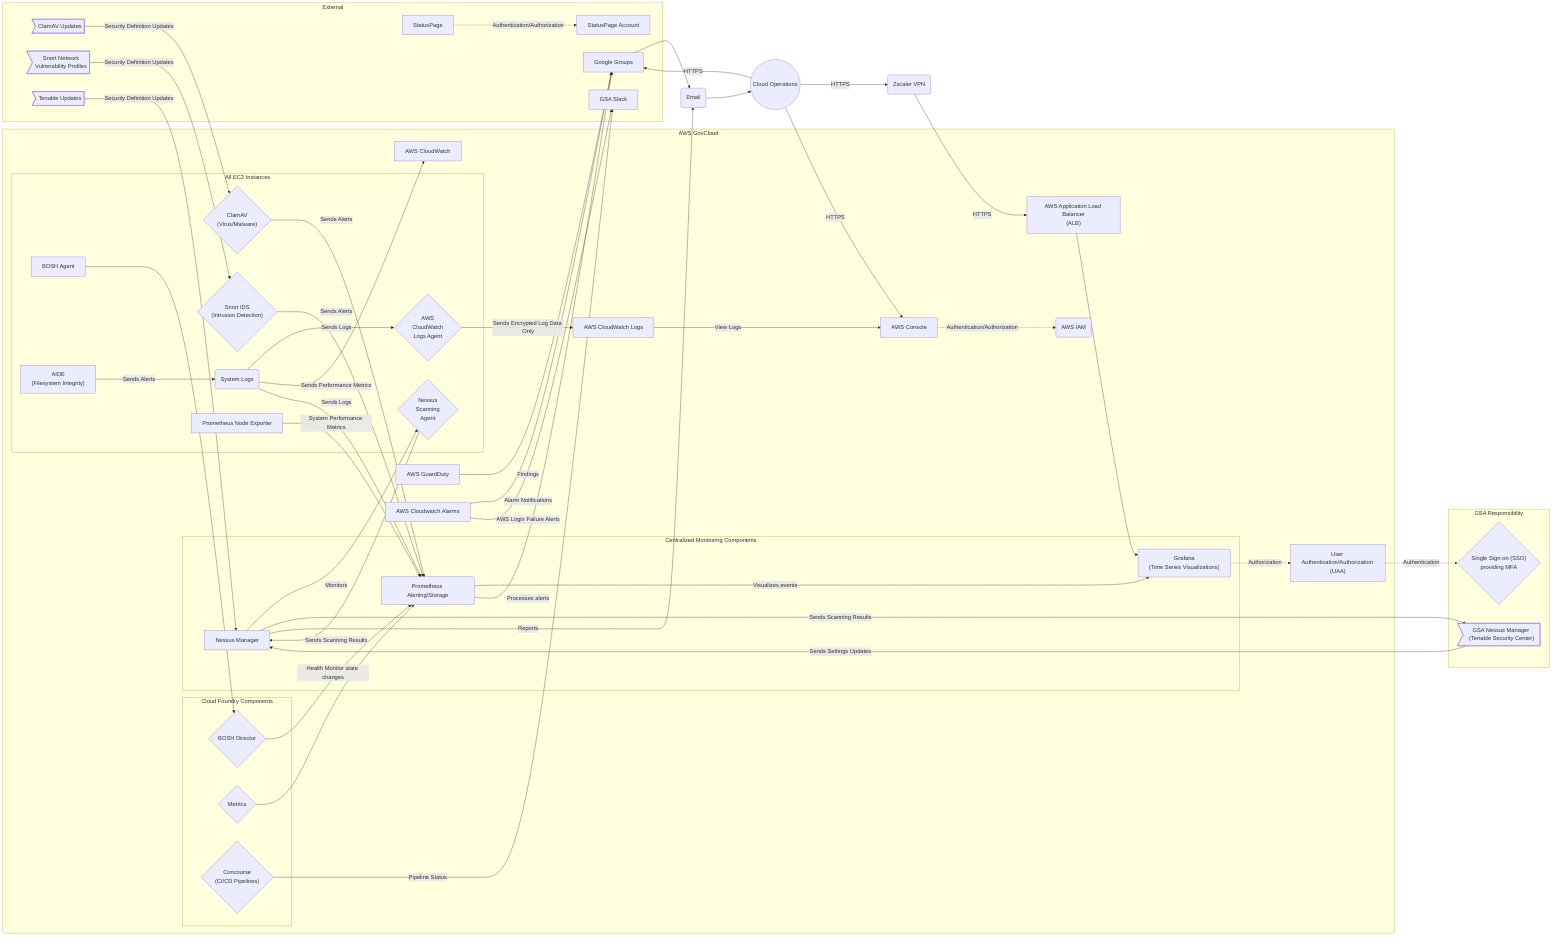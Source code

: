 %% title: 10-4.3 Monitoring & Alerting Data Flow
%% description: Section 10 - System Environment - Figure 10-4.3 Monitoring & Alerting Data Flow
graph LR
  subgraph AWS GovCloud
    alb["AWS Application Load Balancer<br>(ALB)"]
    UAA["User Authentication/Authorization (UAA)"]
    aws-logs["AWS CloudWatch Logs"]
    aws-cloudwatch["AWS CloudWatch"]
    aws-console["AWS Console"]
    aws-iam("AWS IAM")
    aws-guardduty["AWS GuardDuty"]
    aws-cloudwatch-alarms["AWS Cloudwatch Alarms"]
    subgraph Cloud Foundry Components
      boshdirector{"BOSH Director"}
      firehose{"Metrics"}
      concourse{"Concourse<br>(CI/CD Pipelines)"}
    end
    subgraph Centralized Monitoring Components
      nessus["Nessus Manager"]
      prometheus["Prometheus Alerting/Storage"]
      grafana["Grafana<br>(Time Series Visualizations)"]
    end
    subgraph All EC2 Instances
      nessusagent{"Nessus<br>Scanning<br>Agent"}
      clamav{"ClamAV<br>(Virus/Malware)"}
      logs("System Logs")
      aws-logs-agent{"AWS<br>CloudWatch<br>Logs Agent"}
      snort{"Snort IDS<br>(Intrusion Detection)"}
      boshagent["BOSH Agent"]
      node-exporter["Prometheus Node Exporter"]
      aide["AIDE<br>(Filesystem Integrity)"]
    end

  end
  subgraph GSA Responsibility
    SAML{"Single Sign-on (SSO)<br>providing MFA"}
    gsanessus>"GSA Nessus Manager (Tenable Security Center)"]
  end
  subgraph External
    statuspage["StatusPage"]
    sp-account["StatusPage Account"]
    clamav-updates>"ClamAV Updates"]
    Googlegroups["Google Groups"]
    snort-updates>"Snort Network<br>Vulnerability Profiles"]
    tenable-updates>"Tenable Updates"]
    slack["GSA Slack"]
  end
  email("Email")
  Ops((Cloud Operations))
  zscaler("Zscaler VPN")

  nessusagent--Sends Scanning Results-->nessus
  nessus--Monitors-->nessusagent
  gsanessus--Sends Settings Updates-->nessus
  nessus--Sends Scanning Results-->gsanessus
  nessus--Reports-->email
  tenable-updates--Security Definition Updates-->nessus

  node-exporter--System Performance Metrics-->prometheus
  firehose-->prometheus
  boshagent-->boshdirector
  boshdirector--Health Monitor state changes-->prometheus

  logs--Sends Logs-->aws-logs-agent
  logs--Sends Performance Metrics-->aws-cloudwatch
  aws-logs-agent--Sends Encrypted Log Data Only-->aws-logs
  aws-logs--View Logs-->aws-console

  clamav-updates--Security Definition Updates-->clamav
  clamav--Sends Alerts-->prometheus
  aide--Sends Alerts-->logs
  logs--Sends Logs-->prometheus

  snort-updates--Security Definition Updates-->snort
  snort--Sends Alerts-->prometheus

  prometheus--Visualizes events-->grafana
  alb-->grafana
  prometheus--Processes alerts-->Googlegroups
  Googlegroups-->email

  UAA-.Authentication.->SAML
  grafana-.Authorization.->UAA

  aws-console-."Authentication/Authorization".->aws-iam
  statuspage-."Authentication/Authorization".->sp-account
  email-->Ops
  Ops--HTTPS-->zscaler--HTTPS-->alb
  Ops--HTTPS-->aws-console
  Ops--HTTPS-->Googlegroups

  aws-guardduty--Findings-->Googlegroups
  aws-cloudwatch-alarms--Alarm Notifications-->Googlegroups
  aws-cloudwatch-alarms--AWS Login Failure Alerts-->slack
  concourse--Pipeline Status-->slack